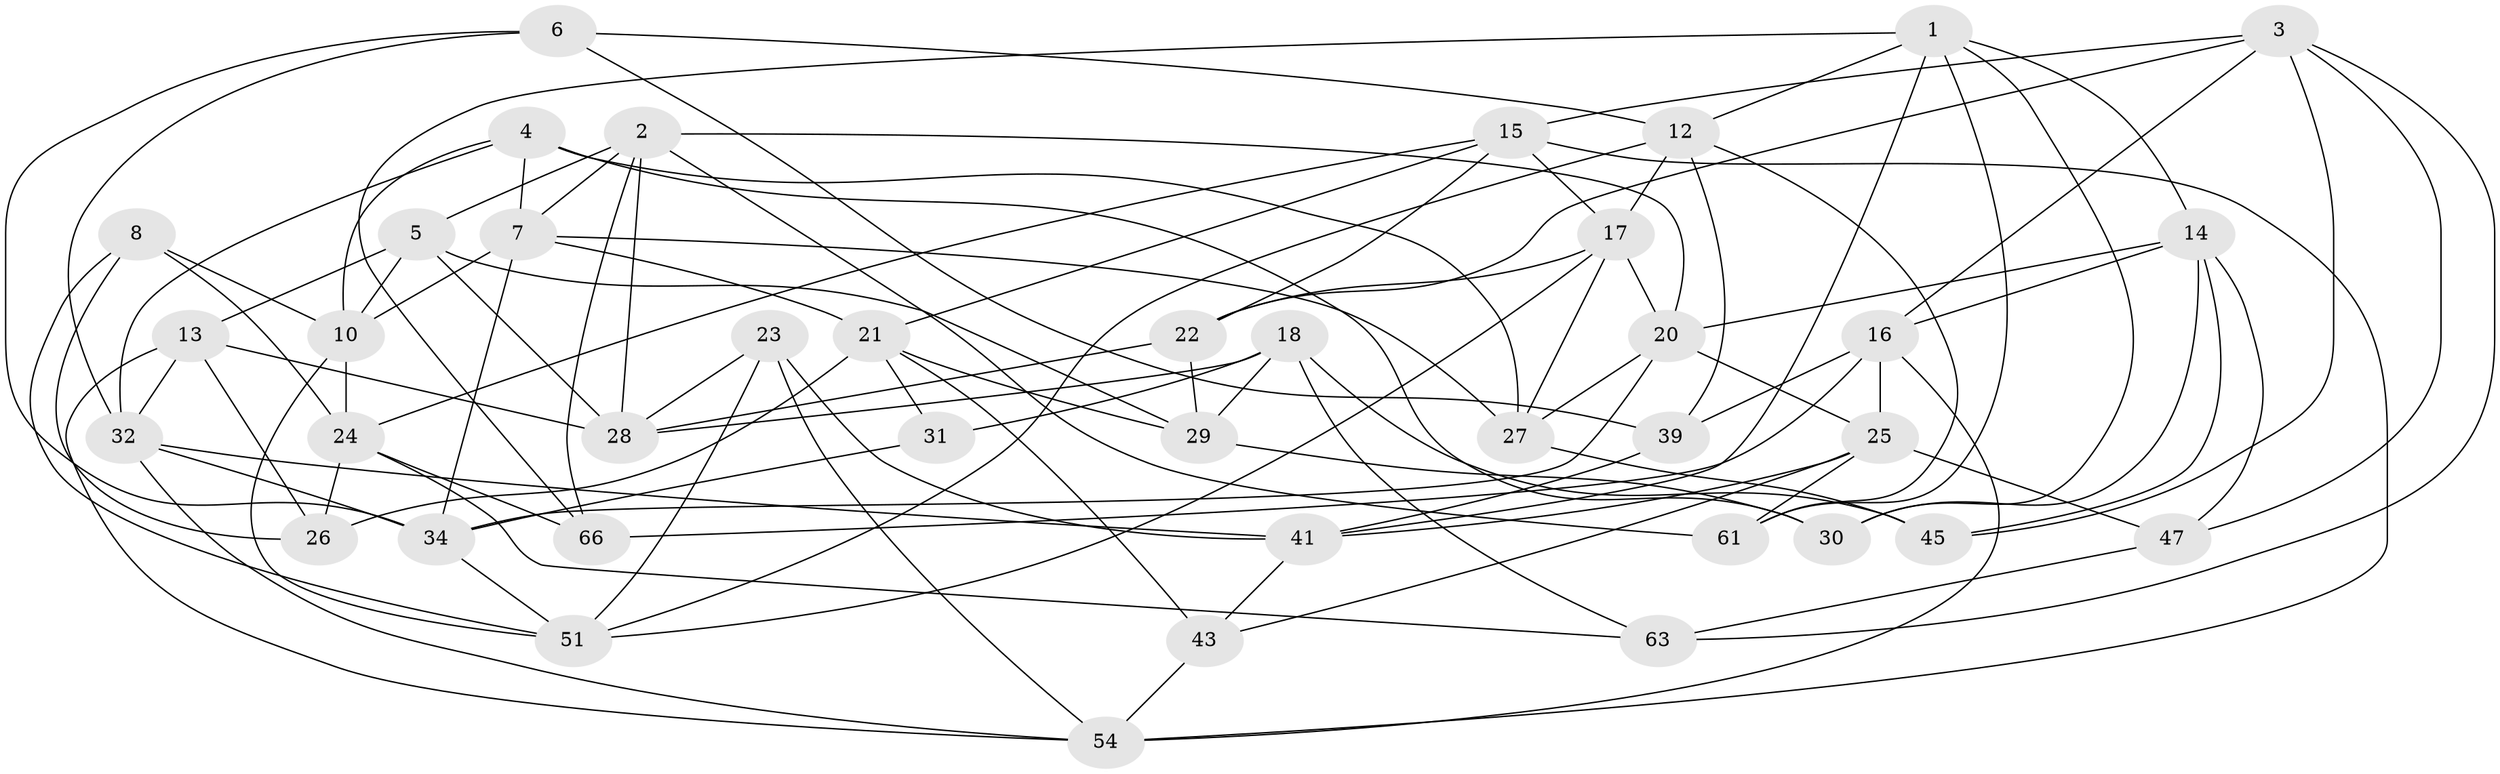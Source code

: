 // original degree distribution, {4: 1.0}
// Generated by graph-tools (version 1.1) at 2025/11/02/27/25 16:11:46]
// undirected, 40 vertices, 103 edges
graph export_dot {
graph [start="1"]
  node [color=gray90,style=filled];
  1 [super="+58"];
  2 [super="+9"];
  3 [super="+46"];
  4 [super="+11"];
  5 [super="+36"];
  6;
  7 [super="+48"];
  8;
  10 [super="+33"];
  12 [super="+52"];
  13 [super="+37"];
  14 [super="+49"];
  15 [super="+35"];
  16 [super="+57"];
  17 [super="+55"];
  18 [super="+19"];
  20 [super="+53"];
  21 [super="+44"];
  22 [super="+50"];
  23;
  24 [super="+40"];
  25 [super="+42"];
  26;
  27 [super="+62"];
  28 [super="+56"];
  29 [super="+59"];
  30;
  31;
  32 [super="+38"];
  34 [super="+64"];
  39;
  41 [super="+67"];
  43;
  45;
  47;
  51 [super="+60"];
  54 [super="+65"];
  61;
  63;
  66;
  1 -- 30;
  1 -- 61;
  1 -- 66;
  1 -- 12;
  1 -- 14;
  1 -- 41;
  2 -- 61;
  2 -- 20;
  2 -- 66;
  2 -- 28;
  2 -- 5;
  2 -- 7;
  3 -- 63;
  3 -- 15;
  3 -- 45;
  3 -- 22;
  3 -- 47;
  3 -- 16;
  4 -- 32;
  4 -- 27 [weight=2];
  4 -- 10;
  4 -- 30;
  4 -- 7;
  5 -- 29;
  5 -- 10;
  5 -- 28;
  5 -- 13 [weight=2];
  6 -- 39;
  6 -- 32;
  6 -- 34;
  6 -- 12;
  7 -- 10;
  7 -- 27;
  7 -- 34;
  7 -- 21;
  8 -- 26;
  8 -- 10;
  8 -- 24;
  8 -- 51;
  10 -- 24;
  10 -- 51;
  12 -- 39;
  12 -- 17;
  12 -- 61;
  12 -- 51;
  13 -- 28;
  13 -- 32;
  13 -- 54;
  13 -- 26;
  14 -- 16;
  14 -- 30;
  14 -- 45;
  14 -- 47;
  14 -- 20;
  15 -- 22;
  15 -- 21;
  15 -- 24;
  15 -- 17;
  15 -- 54;
  16 -- 39;
  16 -- 25;
  16 -- 66;
  16 -- 54;
  17 -- 20;
  17 -- 22;
  17 -- 51;
  17 -- 27;
  18 -- 28;
  18 -- 29;
  18 -- 31 [weight=2];
  18 -- 45;
  18 -- 63;
  20 -- 34;
  20 -- 25;
  20 -- 27;
  21 -- 31;
  21 -- 26;
  21 -- 29;
  21 -- 43;
  22 -- 28;
  22 -- 29 [weight=2];
  23 -- 28;
  23 -- 41;
  23 -- 51;
  23 -- 54;
  24 -- 26;
  24 -- 63;
  24 -- 66;
  25 -- 61;
  25 -- 41;
  25 -- 43;
  25 -- 47;
  27 -- 45;
  29 -- 30;
  31 -- 34;
  32 -- 41;
  32 -- 34;
  32 -- 54;
  34 -- 51;
  39 -- 41;
  41 -- 43;
  43 -- 54;
  47 -- 63;
}
